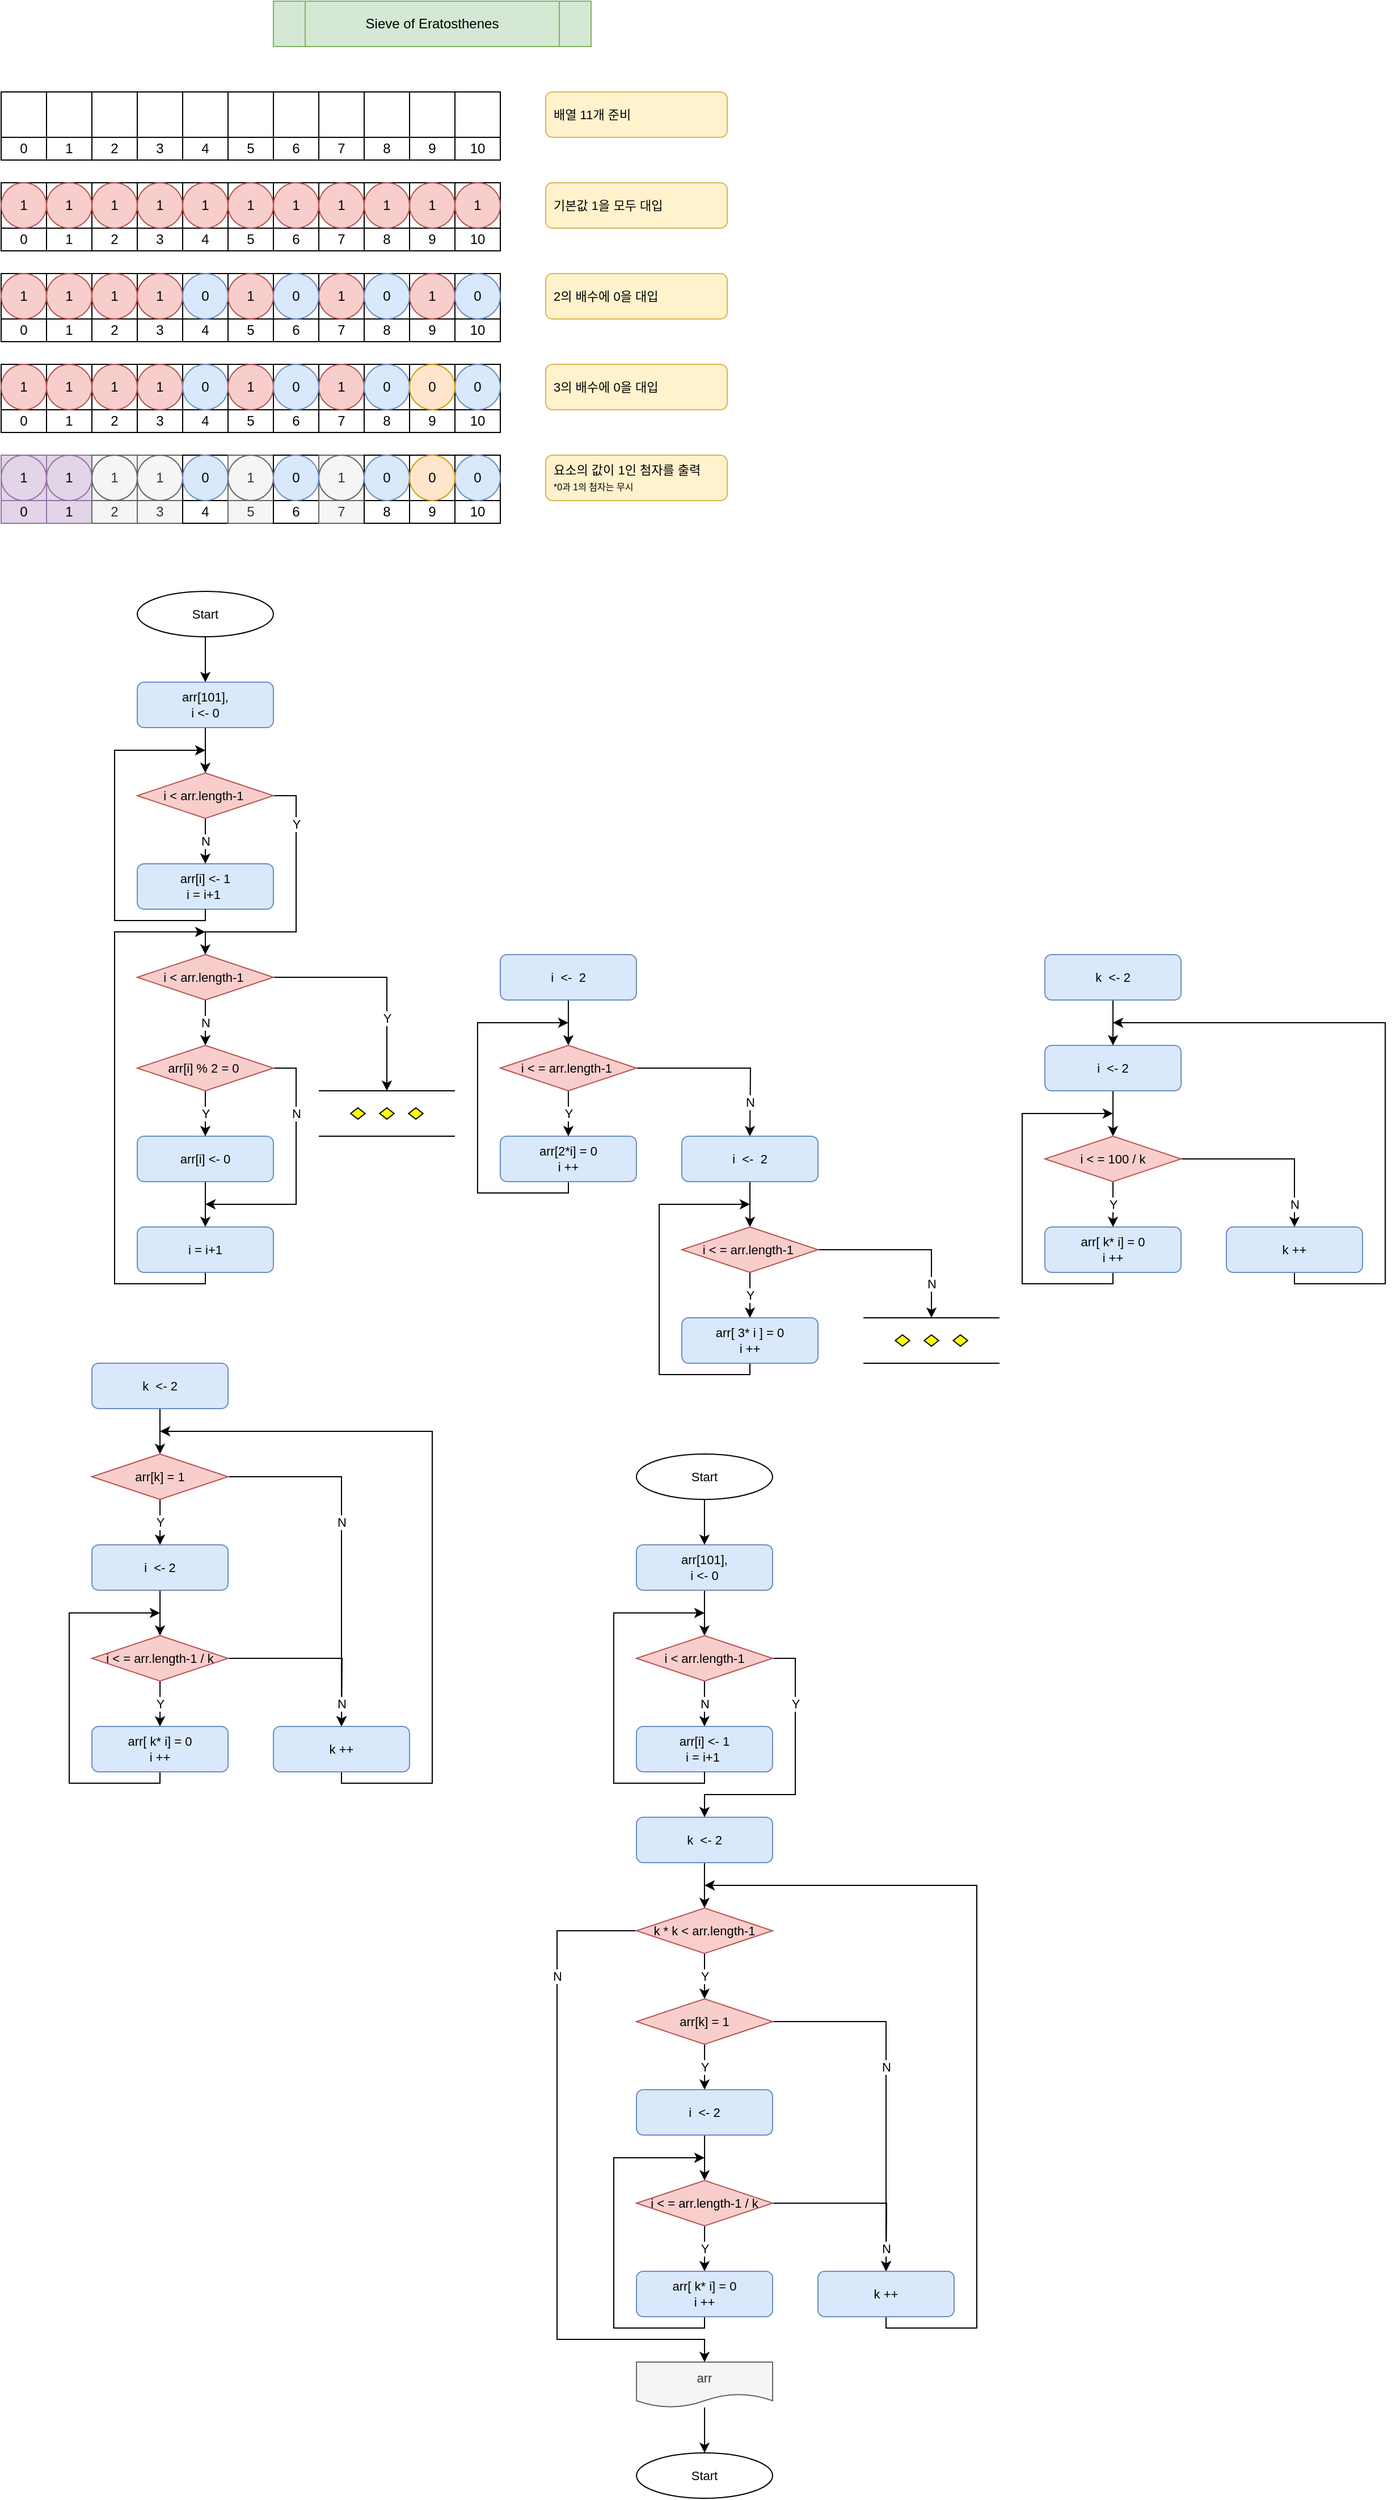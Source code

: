 <mxfile version="19.0.3" type="device"><diagram id="LhjvRE7CiWJf_1x-B6iG" name="Page-1"><mxGraphModel dx="1301" dy="630" grid="1" gridSize="10" guides="1" tooltips="1" connect="1" arrows="1" fold="1" page="0" pageScale="1" pageWidth="850" pageHeight="1100" math="0" shadow="0"><root><mxCell id="0"/><mxCell id="1" parent="0"/><mxCell id="0aIlO2W0O0MjLQIzDN9T-27" value="N" style="edgeStyle=orthogonalEdgeStyle;rounded=0;orthogonalLoop=1;jettySize=auto;html=1;entryX=0.5;entryY=0;entryDx=0;entryDy=0;" edge="1" parent="1" source="0aIlO2W0O0MjLQIzDN9T-25" target="0aIlO2W0O0MjLQIzDN9T-23"><mxGeometry x="-0.125" relative="1" as="geometry"><mxPoint as="offset"/></mxGeometry></mxCell><mxCell id="cgZYiaS1lzuuJQtnEhyF-1" value="Sieve of Eratosthenes" style="shape=process;whiteSpace=wrap;html=1;backgroundOutline=1;fillColor=#d5e8d4;strokeColor=#82b366;" parent="1" vertex="1"><mxGeometry x="280" y="40" width="280" height="40" as="geometry"/></mxCell><mxCell id="cgZYiaS1lzuuJQtnEhyF-2" value="" style="rounded=0;whiteSpace=wrap;html=1;" parent="1" vertex="1"><mxGeometry x="40" y="120" width="40" height="40" as="geometry"/></mxCell><mxCell id="cgZYiaS1lzuuJQtnEhyF-4" value="0" style="rounded=0;whiteSpace=wrap;html=1;" parent="1" vertex="1"><mxGeometry x="40" y="160" width="40" height="20" as="geometry"/></mxCell><mxCell id="cgZYiaS1lzuuJQtnEhyF-5" value="" style="rounded=0;whiteSpace=wrap;html=1;" parent="1" vertex="1"><mxGeometry x="80" y="120" width="40" height="40" as="geometry"/></mxCell><mxCell id="cgZYiaS1lzuuJQtnEhyF-6" value="1" style="rounded=0;whiteSpace=wrap;html=1;" parent="1" vertex="1"><mxGeometry x="80" y="160" width="40" height="20" as="geometry"/></mxCell><mxCell id="cgZYiaS1lzuuJQtnEhyF-7" value="" style="rounded=0;whiteSpace=wrap;html=1;" parent="1" vertex="1"><mxGeometry x="120" y="120" width="40" height="40" as="geometry"/></mxCell><mxCell id="cgZYiaS1lzuuJQtnEhyF-8" value="2" style="rounded=0;whiteSpace=wrap;html=1;" parent="1" vertex="1"><mxGeometry x="120" y="160" width="40" height="20" as="geometry"/></mxCell><mxCell id="cgZYiaS1lzuuJQtnEhyF-9" value="" style="rounded=0;whiteSpace=wrap;html=1;" parent="1" vertex="1"><mxGeometry x="160" y="120" width="40" height="40" as="geometry"/></mxCell><mxCell id="cgZYiaS1lzuuJQtnEhyF-10" value="3" style="rounded=0;whiteSpace=wrap;html=1;" parent="1" vertex="1"><mxGeometry x="160" y="160" width="40" height="20" as="geometry"/></mxCell><mxCell id="cgZYiaS1lzuuJQtnEhyF-11" value="" style="rounded=0;whiteSpace=wrap;html=1;" parent="1" vertex="1"><mxGeometry x="200" y="120" width="40" height="40" as="geometry"/></mxCell><mxCell id="cgZYiaS1lzuuJQtnEhyF-12" value="4" style="rounded=0;whiteSpace=wrap;html=1;" parent="1" vertex="1"><mxGeometry x="200" y="160" width="40" height="20" as="geometry"/></mxCell><mxCell id="cgZYiaS1lzuuJQtnEhyF-13" value="" style="rounded=0;whiteSpace=wrap;html=1;" parent="1" vertex="1"><mxGeometry x="240" y="120" width="40" height="40" as="geometry"/></mxCell><mxCell id="cgZYiaS1lzuuJQtnEhyF-14" value="5" style="rounded=0;whiteSpace=wrap;html=1;" parent="1" vertex="1"><mxGeometry x="240" y="160" width="40" height="20" as="geometry"/></mxCell><mxCell id="cgZYiaS1lzuuJQtnEhyF-15" value="" style="rounded=0;whiteSpace=wrap;html=1;" parent="1" vertex="1"><mxGeometry x="280" y="120" width="40" height="40" as="geometry"/></mxCell><mxCell id="cgZYiaS1lzuuJQtnEhyF-16" value="6" style="rounded=0;whiteSpace=wrap;html=1;" parent="1" vertex="1"><mxGeometry x="280" y="160" width="40" height="20" as="geometry"/></mxCell><mxCell id="cgZYiaS1lzuuJQtnEhyF-17" value="" style="rounded=0;whiteSpace=wrap;html=1;" parent="1" vertex="1"><mxGeometry x="320" y="120" width="40" height="40" as="geometry"/></mxCell><mxCell id="cgZYiaS1lzuuJQtnEhyF-18" value="7" style="rounded=0;whiteSpace=wrap;html=1;" parent="1" vertex="1"><mxGeometry x="320" y="160" width="40" height="20" as="geometry"/></mxCell><mxCell id="cgZYiaS1lzuuJQtnEhyF-19" value="" style="rounded=0;whiteSpace=wrap;html=1;" parent="1" vertex="1"><mxGeometry x="360" y="120" width="40" height="40" as="geometry"/></mxCell><mxCell id="cgZYiaS1lzuuJQtnEhyF-20" value="8" style="rounded=0;whiteSpace=wrap;html=1;" parent="1" vertex="1"><mxGeometry x="360" y="160" width="40" height="20" as="geometry"/></mxCell><mxCell id="cgZYiaS1lzuuJQtnEhyF-21" value="" style="rounded=0;whiteSpace=wrap;html=1;" parent="1" vertex="1"><mxGeometry x="400" y="120" width="40" height="40" as="geometry"/></mxCell><mxCell id="cgZYiaS1lzuuJQtnEhyF-22" value="9" style="rounded=0;whiteSpace=wrap;html=1;" parent="1" vertex="1"><mxGeometry x="400" y="160" width="40" height="20" as="geometry"/></mxCell><mxCell id="cgZYiaS1lzuuJQtnEhyF-23" value="" style="rounded=0;whiteSpace=wrap;html=1;" parent="1" vertex="1"><mxGeometry x="440" y="120" width="40" height="40" as="geometry"/></mxCell><mxCell id="cgZYiaS1lzuuJQtnEhyF-24" value="10" style="rounded=0;whiteSpace=wrap;html=1;" parent="1" vertex="1"><mxGeometry x="440" y="160" width="40" height="20" as="geometry"/></mxCell><mxCell id="cgZYiaS1lzuuJQtnEhyF-36" value="" style="rounded=0;whiteSpace=wrap;html=1;" parent="1" vertex="1"><mxGeometry x="40" y="200" width="40" height="40" as="geometry"/></mxCell><mxCell id="cgZYiaS1lzuuJQtnEhyF-37" value="0" style="rounded=0;whiteSpace=wrap;html=1;" parent="1" vertex="1"><mxGeometry x="40" y="240" width="40" height="20" as="geometry"/></mxCell><mxCell id="cgZYiaS1lzuuJQtnEhyF-38" value="" style="rounded=0;whiteSpace=wrap;html=1;" parent="1" vertex="1"><mxGeometry x="80" y="200" width="40" height="40" as="geometry"/></mxCell><mxCell id="cgZYiaS1lzuuJQtnEhyF-39" value="1" style="rounded=0;whiteSpace=wrap;html=1;" parent="1" vertex="1"><mxGeometry x="80" y="240" width="40" height="20" as="geometry"/></mxCell><mxCell id="cgZYiaS1lzuuJQtnEhyF-40" value="" style="rounded=0;whiteSpace=wrap;html=1;" parent="1" vertex="1"><mxGeometry x="120" y="200" width="40" height="40" as="geometry"/></mxCell><mxCell id="cgZYiaS1lzuuJQtnEhyF-41" value="2" style="rounded=0;whiteSpace=wrap;html=1;" parent="1" vertex="1"><mxGeometry x="120" y="240" width="40" height="20" as="geometry"/></mxCell><mxCell id="cgZYiaS1lzuuJQtnEhyF-42" value="" style="rounded=0;whiteSpace=wrap;html=1;" parent="1" vertex="1"><mxGeometry x="160" y="200" width="40" height="40" as="geometry"/></mxCell><mxCell id="cgZYiaS1lzuuJQtnEhyF-43" value="3" style="rounded=0;whiteSpace=wrap;html=1;" parent="1" vertex="1"><mxGeometry x="160" y="240" width="40" height="20" as="geometry"/></mxCell><mxCell id="cgZYiaS1lzuuJQtnEhyF-44" value="" style="rounded=0;whiteSpace=wrap;html=1;" parent="1" vertex="1"><mxGeometry x="200" y="200" width="40" height="40" as="geometry"/></mxCell><mxCell id="cgZYiaS1lzuuJQtnEhyF-45" value="4" style="rounded=0;whiteSpace=wrap;html=1;" parent="1" vertex="1"><mxGeometry x="200" y="240" width="40" height="20" as="geometry"/></mxCell><mxCell id="cgZYiaS1lzuuJQtnEhyF-46" value="" style="rounded=0;whiteSpace=wrap;html=1;" parent="1" vertex="1"><mxGeometry x="240" y="200" width="40" height="40" as="geometry"/></mxCell><mxCell id="cgZYiaS1lzuuJQtnEhyF-47" value="5" style="rounded=0;whiteSpace=wrap;html=1;" parent="1" vertex="1"><mxGeometry x="240" y="240" width="40" height="20" as="geometry"/></mxCell><mxCell id="cgZYiaS1lzuuJQtnEhyF-48" value="" style="rounded=0;whiteSpace=wrap;html=1;" parent="1" vertex="1"><mxGeometry x="280" y="200" width="40" height="40" as="geometry"/></mxCell><mxCell id="cgZYiaS1lzuuJQtnEhyF-49" value="6" style="rounded=0;whiteSpace=wrap;html=1;" parent="1" vertex="1"><mxGeometry x="280" y="240" width="40" height="20" as="geometry"/></mxCell><mxCell id="cgZYiaS1lzuuJQtnEhyF-50" value="" style="rounded=0;whiteSpace=wrap;html=1;" parent="1" vertex="1"><mxGeometry x="320" y="200" width="40" height="40" as="geometry"/></mxCell><mxCell id="cgZYiaS1lzuuJQtnEhyF-51" value="7" style="rounded=0;whiteSpace=wrap;html=1;" parent="1" vertex="1"><mxGeometry x="320" y="240" width="40" height="20" as="geometry"/></mxCell><mxCell id="cgZYiaS1lzuuJQtnEhyF-52" value="" style="rounded=0;whiteSpace=wrap;html=1;" parent="1" vertex="1"><mxGeometry x="360" y="200" width="40" height="40" as="geometry"/></mxCell><mxCell id="cgZYiaS1lzuuJQtnEhyF-53" value="8" style="rounded=0;whiteSpace=wrap;html=1;" parent="1" vertex="1"><mxGeometry x="360" y="240" width="40" height="20" as="geometry"/></mxCell><mxCell id="cgZYiaS1lzuuJQtnEhyF-54" value="" style="rounded=0;whiteSpace=wrap;html=1;" parent="1" vertex="1"><mxGeometry x="400" y="200" width="40" height="40" as="geometry"/></mxCell><mxCell id="cgZYiaS1lzuuJQtnEhyF-55" value="9" style="rounded=0;whiteSpace=wrap;html=1;" parent="1" vertex="1"><mxGeometry x="400" y="240" width="40" height="20" as="geometry"/></mxCell><mxCell id="cgZYiaS1lzuuJQtnEhyF-56" value="" style="rounded=0;whiteSpace=wrap;html=1;" parent="1" vertex="1"><mxGeometry x="440" y="200" width="40" height="40" as="geometry"/></mxCell><mxCell id="cgZYiaS1lzuuJQtnEhyF-57" value="10" style="rounded=0;whiteSpace=wrap;html=1;" parent="1" vertex="1"><mxGeometry x="440" y="240" width="40" height="20" as="geometry"/></mxCell><mxCell id="cgZYiaS1lzuuJQtnEhyF-58" value="1" style="ellipse;whiteSpace=wrap;html=1;fillColor=#f8cecc;strokeColor=#b85450;" parent="1" vertex="1"><mxGeometry x="40" y="200" width="40" height="40" as="geometry"/></mxCell><mxCell id="cgZYiaS1lzuuJQtnEhyF-59" value="1" style="ellipse;whiteSpace=wrap;html=1;fillColor=#f8cecc;strokeColor=#b85450;" parent="1" vertex="1"><mxGeometry x="80" y="200" width="40" height="40" as="geometry"/></mxCell><mxCell id="cgZYiaS1lzuuJQtnEhyF-60" value="1" style="ellipse;whiteSpace=wrap;html=1;fillColor=#f8cecc;strokeColor=#b85450;" parent="1" vertex="1"><mxGeometry x="160" y="200" width="40" height="40" as="geometry"/></mxCell><mxCell id="cgZYiaS1lzuuJQtnEhyF-61" value="1" style="ellipse;whiteSpace=wrap;html=1;fillColor=#f8cecc;strokeColor=#b85450;" parent="1" vertex="1"><mxGeometry x="120" y="200" width="40" height="40" as="geometry"/></mxCell><mxCell id="cgZYiaS1lzuuJQtnEhyF-62" value="1" style="ellipse;whiteSpace=wrap;html=1;fillColor=#f8cecc;strokeColor=#b85450;" parent="1" vertex="1"><mxGeometry x="320" y="200" width="40" height="40" as="geometry"/></mxCell><mxCell id="cgZYiaS1lzuuJQtnEhyF-63" value="1" style="ellipse;whiteSpace=wrap;html=1;fillColor=#f8cecc;strokeColor=#b85450;" parent="1" vertex="1"><mxGeometry x="280" y="200" width="40" height="40" as="geometry"/></mxCell><mxCell id="cgZYiaS1lzuuJQtnEhyF-64" value="1" style="ellipse;whiteSpace=wrap;html=1;fillColor=#f8cecc;strokeColor=#b85450;" parent="1" vertex="1"><mxGeometry x="200" y="200" width="40" height="40" as="geometry"/></mxCell><mxCell id="cgZYiaS1lzuuJQtnEhyF-65" value="1" style="ellipse;whiteSpace=wrap;html=1;fillColor=#f8cecc;strokeColor=#b85450;" parent="1" vertex="1"><mxGeometry x="240" y="200" width="40" height="40" as="geometry"/></mxCell><mxCell id="cgZYiaS1lzuuJQtnEhyF-66" value="1" style="ellipse;whiteSpace=wrap;html=1;fillColor=#f8cecc;strokeColor=#b85450;" parent="1" vertex="1"><mxGeometry x="440" y="200" width="40" height="40" as="geometry"/></mxCell><mxCell id="cgZYiaS1lzuuJQtnEhyF-67" value="1" style="ellipse;whiteSpace=wrap;html=1;fillColor=#f8cecc;strokeColor=#b85450;" parent="1" vertex="1"><mxGeometry x="400" y="200" width="40" height="40" as="geometry"/></mxCell><mxCell id="cgZYiaS1lzuuJQtnEhyF-68" value="1" style="ellipse;whiteSpace=wrap;html=1;fillColor=#f8cecc;strokeColor=#b85450;" parent="1" vertex="1"><mxGeometry x="360" y="200" width="40" height="40" as="geometry"/></mxCell><mxCell id="cgZYiaS1lzuuJQtnEhyF-69" value="" style="rounded=0;whiteSpace=wrap;html=1;" parent="1" vertex="1"><mxGeometry x="40" y="280" width="40" height="40" as="geometry"/></mxCell><mxCell id="cgZYiaS1lzuuJQtnEhyF-70" value="0" style="rounded=0;whiteSpace=wrap;html=1;" parent="1" vertex="1"><mxGeometry x="40" y="320" width="40" height="20" as="geometry"/></mxCell><mxCell id="cgZYiaS1lzuuJQtnEhyF-71" value="" style="rounded=0;whiteSpace=wrap;html=1;" parent="1" vertex="1"><mxGeometry x="80" y="280" width="40" height="40" as="geometry"/></mxCell><mxCell id="cgZYiaS1lzuuJQtnEhyF-72" value="1" style="rounded=0;whiteSpace=wrap;html=1;" parent="1" vertex="1"><mxGeometry x="80" y="320" width="40" height="20" as="geometry"/></mxCell><mxCell id="cgZYiaS1lzuuJQtnEhyF-73" value="" style="rounded=0;whiteSpace=wrap;html=1;" parent="1" vertex="1"><mxGeometry x="120" y="280" width="40" height="40" as="geometry"/></mxCell><mxCell id="cgZYiaS1lzuuJQtnEhyF-74" value="2" style="rounded=0;whiteSpace=wrap;html=1;" parent="1" vertex="1"><mxGeometry x="120" y="320" width="40" height="20" as="geometry"/></mxCell><mxCell id="cgZYiaS1lzuuJQtnEhyF-75" value="" style="rounded=0;whiteSpace=wrap;html=1;" parent="1" vertex="1"><mxGeometry x="160" y="280" width="40" height="40" as="geometry"/></mxCell><mxCell id="cgZYiaS1lzuuJQtnEhyF-76" value="3" style="rounded=0;whiteSpace=wrap;html=1;" parent="1" vertex="1"><mxGeometry x="160" y="320" width="40" height="20" as="geometry"/></mxCell><mxCell id="cgZYiaS1lzuuJQtnEhyF-77" value="" style="rounded=0;whiteSpace=wrap;html=1;" parent="1" vertex="1"><mxGeometry x="200" y="280" width="40" height="40" as="geometry"/></mxCell><mxCell id="cgZYiaS1lzuuJQtnEhyF-78" value="4" style="rounded=0;whiteSpace=wrap;html=1;" parent="1" vertex="1"><mxGeometry x="200" y="320" width="40" height="20" as="geometry"/></mxCell><mxCell id="cgZYiaS1lzuuJQtnEhyF-79" value="" style="rounded=0;whiteSpace=wrap;html=1;" parent="1" vertex="1"><mxGeometry x="240" y="280" width="40" height="40" as="geometry"/></mxCell><mxCell id="cgZYiaS1lzuuJQtnEhyF-80" value="5" style="rounded=0;whiteSpace=wrap;html=1;" parent="1" vertex="1"><mxGeometry x="240" y="320" width="40" height="20" as="geometry"/></mxCell><mxCell id="cgZYiaS1lzuuJQtnEhyF-81" value="" style="rounded=0;whiteSpace=wrap;html=1;" parent="1" vertex="1"><mxGeometry x="280" y="280" width="40" height="40" as="geometry"/></mxCell><mxCell id="cgZYiaS1lzuuJQtnEhyF-82" value="6" style="rounded=0;whiteSpace=wrap;html=1;" parent="1" vertex="1"><mxGeometry x="280" y="320" width="40" height="20" as="geometry"/></mxCell><mxCell id="cgZYiaS1lzuuJQtnEhyF-83" value="" style="rounded=0;whiteSpace=wrap;html=1;" parent="1" vertex="1"><mxGeometry x="320" y="280" width="40" height="40" as="geometry"/></mxCell><mxCell id="cgZYiaS1lzuuJQtnEhyF-84" value="7" style="rounded=0;whiteSpace=wrap;html=1;" parent="1" vertex="1"><mxGeometry x="320" y="320" width="40" height="20" as="geometry"/></mxCell><mxCell id="cgZYiaS1lzuuJQtnEhyF-85" value="" style="rounded=0;whiteSpace=wrap;html=1;" parent="1" vertex="1"><mxGeometry x="360" y="280" width="40" height="40" as="geometry"/></mxCell><mxCell id="cgZYiaS1lzuuJQtnEhyF-86" value="8" style="rounded=0;whiteSpace=wrap;html=1;" parent="1" vertex="1"><mxGeometry x="360" y="320" width="40" height="20" as="geometry"/></mxCell><mxCell id="cgZYiaS1lzuuJQtnEhyF-87" value="" style="rounded=0;whiteSpace=wrap;html=1;" parent="1" vertex="1"><mxGeometry x="400" y="280" width="40" height="40" as="geometry"/></mxCell><mxCell id="cgZYiaS1lzuuJQtnEhyF-88" value="9" style="rounded=0;whiteSpace=wrap;html=1;" parent="1" vertex="1"><mxGeometry x="400" y="320" width="40" height="20" as="geometry"/></mxCell><mxCell id="cgZYiaS1lzuuJQtnEhyF-89" value="" style="rounded=0;whiteSpace=wrap;html=1;" parent="1" vertex="1"><mxGeometry x="440" y="280" width="40" height="40" as="geometry"/></mxCell><mxCell id="cgZYiaS1lzuuJQtnEhyF-90" value="10" style="rounded=0;whiteSpace=wrap;html=1;" parent="1" vertex="1"><mxGeometry x="440" y="320" width="40" height="20" as="geometry"/></mxCell><mxCell id="cgZYiaS1lzuuJQtnEhyF-91" value="1" style="ellipse;whiteSpace=wrap;html=1;fillColor=#f8cecc;strokeColor=#b85450;" parent="1" vertex="1"><mxGeometry x="40" y="280" width="40" height="40" as="geometry"/></mxCell><mxCell id="cgZYiaS1lzuuJQtnEhyF-92" value="1" style="ellipse;whiteSpace=wrap;html=1;fillColor=#f8cecc;strokeColor=#b85450;" parent="1" vertex="1"><mxGeometry x="80" y="280" width="40" height="40" as="geometry"/></mxCell><mxCell id="cgZYiaS1lzuuJQtnEhyF-93" value="1" style="ellipse;whiteSpace=wrap;html=1;fillColor=#f8cecc;strokeColor=#b85450;" parent="1" vertex="1"><mxGeometry x="160" y="280" width="40" height="40" as="geometry"/></mxCell><mxCell id="cgZYiaS1lzuuJQtnEhyF-94" value="1" style="ellipse;whiteSpace=wrap;html=1;fillColor=#f8cecc;strokeColor=#b85450;" parent="1" vertex="1"><mxGeometry x="120" y="280" width="40" height="40" as="geometry"/></mxCell><mxCell id="cgZYiaS1lzuuJQtnEhyF-95" value="1" style="ellipse;whiteSpace=wrap;html=1;fillColor=#f8cecc;strokeColor=#b85450;" parent="1" vertex="1"><mxGeometry x="320" y="280" width="40" height="40" as="geometry"/></mxCell><mxCell id="cgZYiaS1lzuuJQtnEhyF-97" value="0" style="ellipse;whiteSpace=wrap;html=1;fillColor=#dae8fc;strokeColor=#6c8ebf;" parent="1" vertex="1"><mxGeometry x="200" y="280" width="40" height="40" as="geometry"/></mxCell><mxCell id="cgZYiaS1lzuuJQtnEhyF-98" value="1" style="ellipse;whiteSpace=wrap;html=1;fillColor=#f8cecc;strokeColor=#b85450;" parent="1" vertex="1"><mxGeometry x="240" y="280" width="40" height="40" as="geometry"/></mxCell><mxCell id="cgZYiaS1lzuuJQtnEhyF-100" value="1" style="ellipse;whiteSpace=wrap;html=1;fillColor=#f8cecc;strokeColor=#b85450;" parent="1" vertex="1"><mxGeometry x="400" y="280" width="40" height="40" as="geometry"/></mxCell><mxCell id="cgZYiaS1lzuuJQtnEhyF-102" value="0" style="ellipse;whiteSpace=wrap;html=1;fillColor=#dae8fc;strokeColor=#6c8ebf;" parent="1" vertex="1"><mxGeometry x="280" y="280" width="40" height="40" as="geometry"/></mxCell><mxCell id="cgZYiaS1lzuuJQtnEhyF-103" value="0" style="ellipse;whiteSpace=wrap;html=1;fillColor=#dae8fc;strokeColor=#6c8ebf;" parent="1" vertex="1"><mxGeometry x="360" y="280" width="40" height="40" as="geometry"/></mxCell><mxCell id="cgZYiaS1lzuuJQtnEhyF-104" value="0" style="ellipse;whiteSpace=wrap;html=1;fillColor=#dae8fc;strokeColor=#6c8ebf;" parent="1" vertex="1"><mxGeometry x="440" y="280" width="40" height="40" as="geometry"/></mxCell><mxCell id="cgZYiaS1lzuuJQtnEhyF-105" value="" style="rounded=0;whiteSpace=wrap;html=1;" parent="1" vertex="1"><mxGeometry x="40" y="360" width="40" height="40" as="geometry"/></mxCell><mxCell id="cgZYiaS1lzuuJQtnEhyF-106" value="0" style="rounded=0;whiteSpace=wrap;html=1;" parent="1" vertex="1"><mxGeometry x="40" y="400" width="40" height="20" as="geometry"/></mxCell><mxCell id="cgZYiaS1lzuuJQtnEhyF-107" value="" style="rounded=0;whiteSpace=wrap;html=1;" parent="1" vertex="1"><mxGeometry x="80" y="360" width="40" height="40" as="geometry"/></mxCell><mxCell id="cgZYiaS1lzuuJQtnEhyF-108" value="1" style="rounded=0;whiteSpace=wrap;html=1;" parent="1" vertex="1"><mxGeometry x="80" y="400" width="40" height="20" as="geometry"/></mxCell><mxCell id="cgZYiaS1lzuuJQtnEhyF-109" value="" style="rounded=0;whiteSpace=wrap;html=1;" parent="1" vertex="1"><mxGeometry x="120" y="360" width="40" height="40" as="geometry"/></mxCell><mxCell id="cgZYiaS1lzuuJQtnEhyF-110" value="2" style="rounded=0;whiteSpace=wrap;html=1;" parent="1" vertex="1"><mxGeometry x="120" y="400" width="40" height="20" as="geometry"/></mxCell><mxCell id="cgZYiaS1lzuuJQtnEhyF-111" value="" style="rounded=0;whiteSpace=wrap;html=1;" parent="1" vertex="1"><mxGeometry x="160" y="360" width="40" height="40" as="geometry"/></mxCell><mxCell id="cgZYiaS1lzuuJQtnEhyF-112" value="3" style="rounded=0;whiteSpace=wrap;html=1;" parent="1" vertex="1"><mxGeometry x="160" y="400" width="40" height="20" as="geometry"/></mxCell><mxCell id="cgZYiaS1lzuuJQtnEhyF-113" value="" style="rounded=0;whiteSpace=wrap;html=1;" parent="1" vertex="1"><mxGeometry x="200" y="360" width="40" height="40" as="geometry"/></mxCell><mxCell id="cgZYiaS1lzuuJQtnEhyF-114" value="4" style="rounded=0;whiteSpace=wrap;html=1;" parent="1" vertex="1"><mxGeometry x="200" y="400" width="40" height="20" as="geometry"/></mxCell><mxCell id="cgZYiaS1lzuuJQtnEhyF-115" value="" style="rounded=0;whiteSpace=wrap;html=1;" parent="1" vertex="1"><mxGeometry x="240" y="360" width="40" height="40" as="geometry"/></mxCell><mxCell id="cgZYiaS1lzuuJQtnEhyF-116" value="5" style="rounded=0;whiteSpace=wrap;html=1;" parent="1" vertex="1"><mxGeometry x="240" y="400" width="40" height="20" as="geometry"/></mxCell><mxCell id="cgZYiaS1lzuuJQtnEhyF-117" value="" style="rounded=0;whiteSpace=wrap;html=1;" parent="1" vertex="1"><mxGeometry x="280" y="360" width="40" height="40" as="geometry"/></mxCell><mxCell id="cgZYiaS1lzuuJQtnEhyF-118" value="6" style="rounded=0;whiteSpace=wrap;html=1;" parent="1" vertex="1"><mxGeometry x="280" y="400" width="40" height="20" as="geometry"/></mxCell><mxCell id="cgZYiaS1lzuuJQtnEhyF-119" value="" style="rounded=0;whiteSpace=wrap;html=1;" parent="1" vertex="1"><mxGeometry x="320" y="360" width="40" height="40" as="geometry"/></mxCell><mxCell id="cgZYiaS1lzuuJQtnEhyF-120" value="7" style="rounded=0;whiteSpace=wrap;html=1;" parent="1" vertex="1"><mxGeometry x="320" y="400" width="40" height="20" as="geometry"/></mxCell><mxCell id="cgZYiaS1lzuuJQtnEhyF-121" value="" style="rounded=0;whiteSpace=wrap;html=1;" parent="1" vertex="1"><mxGeometry x="360" y="360" width="40" height="40" as="geometry"/></mxCell><mxCell id="cgZYiaS1lzuuJQtnEhyF-122" value="8" style="rounded=0;whiteSpace=wrap;html=1;" parent="1" vertex="1"><mxGeometry x="360" y="400" width="40" height="20" as="geometry"/></mxCell><mxCell id="cgZYiaS1lzuuJQtnEhyF-123" value="" style="rounded=0;whiteSpace=wrap;html=1;" parent="1" vertex="1"><mxGeometry x="400" y="360" width="40" height="40" as="geometry"/></mxCell><mxCell id="cgZYiaS1lzuuJQtnEhyF-124" value="9" style="rounded=0;whiteSpace=wrap;html=1;" parent="1" vertex="1"><mxGeometry x="400" y="400" width="40" height="20" as="geometry"/></mxCell><mxCell id="cgZYiaS1lzuuJQtnEhyF-125" value="" style="rounded=0;whiteSpace=wrap;html=1;" parent="1" vertex="1"><mxGeometry x="440" y="360" width="40" height="40" as="geometry"/></mxCell><mxCell id="cgZYiaS1lzuuJQtnEhyF-126" value="10" style="rounded=0;whiteSpace=wrap;html=1;" parent="1" vertex="1"><mxGeometry x="440" y="400" width="40" height="20" as="geometry"/></mxCell><mxCell id="cgZYiaS1lzuuJQtnEhyF-127" value="1" style="ellipse;whiteSpace=wrap;html=1;fillColor=#f8cecc;strokeColor=#b85450;" parent="1" vertex="1"><mxGeometry x="40" y="360" width="40" height="40" as="geometry"/></mxCell><mxCell id="cgZYiaS1lzuuJQtnEhyF-128" value="1" style="ellipse;whiteSpace=wrap;html=1;fillColor=#f8cecc;strokeColor=#b85450;" parent="1" vertex="1"><mxGeometry x="80" y="360" width="40" height="40" as="geometry"/></mxCell><mxCell id="cgZYiaS1lzuuJQtnEhyF-129" value="1" style="ellipse;whiteSpace=wrap;html=1;fillColor=#f8cecc;strokeColor=#b85450;" parent="1" vertex="1"><mxGeometry x="160" y="360" width="40" height="40" as="geometry"/></mxCell><mxCell id="cgZYiaS1lzuuJQtnEhyF-130" value="1" style="ellipse;whiteSpace=wrap;html=1;fillColor=#f8cecc;strokeColor=#b85450;" parent="1" vertex="1"><mxGeometry x="120" y="360" width="40" height="40" as="geometry"/></mxCell><mxCell id="cgZYiaS1lzuuJQtnEhyF-131" value="1" style="ellipse;whiteSpace=wrap;html=1;fillColor=#f8cecc;strokeColor=#b85450;" parent="1" vertex="1"><mxGeometry x="320" y="360" width="40" height="40" as="geometry"/></mxCell><mxCell id="cgZYiaS1lzuuJQtnEhyF-132" value="0" style="ellipse;whiteSpace=wrap;html=1;fillColor=#dae8fc;strokeColor=#6c8ebf;" parent="1" vertex="1"><mxGeometry x="200" y="360" width="40" height="40" as="geometry"/></mxCell><mxCell id="cgZYiaS1lzuuJQtnEhyF-133" value="1" style="ellipse;whiteSpace=wrap;html=1;fillColor=#f8cecc;strokeColor=#b85450;" parent="1" vertex="1"><mxGeometry x="240" y="360" width="40" height="40" as="geometry"/></mxCell><mxCell id="cgZYiaS1lzuuJQtnEhyF-135" value="0" style="ellipse;whiteSpace=wrap;html=1;fillColor=#dae8fc;strokeColor=#6c8ebf;" parent="1" vertex="1"><mxGeometry x="280" y="360" width="40" height="40" as="geometry"/></mxCell><mxCell id="cgZYiaS1lzuuJQtnEhyF-136" value="0" style="ellipse;whiteSpace=wrap;html=1;fillColor=#dae8fc;strokeColor=#6c8ebf;" parent="1" vertex="1"><mxGeometry x="360" y="360" width="40" height="40" as="geometry"/></mxCell><mxCell id="cgZYiaS1lzuuJQtnEhyF-137" value="0" style="ellipse;whiteSpace=wrap;html=1;fillColor=#dae8fc;strokeColor=#6c8ebf;" parent="1" vertex="1"><mxGeometry x="440" y="360" width="40" height="40" as="geometry"/></mxCell><mxCell id="cgZYiaS1lzuuJQtnEhyF-138" value="0" style="ellipse;whiteSpace=wrap;html=1;fillColor=#ffe6cc;strokeColor=#d79b00;" parent="1" vertex="1"><mxGeometry x="400" y="360" width="40" height="40" as="geometry"/></mxCell><mxCell id="cgZYiaS1lzuuJQtnEhyF-139" value="배열 11개 준비" style="rounded=1;whiteSpace=wrap;html=1;align=left;spacingLeft=5;fontSize=11;fillColor=#fff2cc;strokeColor=#d6b656;" parent="1" vertex="1"><mxGeometry x="520" y="120" width="160" height="40" as="geometry"/></mxCell><mxCell id="cgZYiaS1lzuuJQtnEhyF-140" value="기본값 1을 모두 대입" style="rounded=1;whiteSpace=wrap;html=1;align=left;spacingLeft=5;fontSize=11;fillColor=#fff2cc;strokeColor=#d6b656;" parent="1" vertex="1"><mxGeometry x="520" y="200" width="160" height="40" as="geometry"/></mxCell><mxCell id="cgZYiaS1lzuuJQtnEhyF-141" value="2의 배수에 0을 대입" style="rounded=1;whiteSpace=wrap;html=1;align=left;spacingLeft=5;fontSize=11;fillColor=#fff2cc;strokeColor=#d6b656;" parent="1" vertex="1"><mxGeometry x="520" y="280" width="160" height="40" as="geometry"/></mxCell><mxCell id="cgZYiaS1lzuuJQtnEhyF-142" value="3의 배수에 0을 대입" style="rounded=1;whiteSpace=wrap;html=1;align=left;spacingLeft=5;fontSize=11;fillColor=#fff2cc;strokeColor=#d6b656;" parent="1" vertex="1"><mxGeometry x="520" y="360" width="160" height="40" as="geometry"/></mxCell><mxCell id="cgZYiaS1lzuuJQtnEhyF-143" value="" style="rounded=0;whiteSpace=wrap;html=1;fillColor=#e1d5e7;strokeColor=#9673a6;" parent="1" vertex="1"><mxGeometry x="40" y="440" width="40" height="40" as="geometry"/></mxCell><mxCell id="cgZYiaS1lzuuJQtnEhyF-144" value="0" style="rounded=0;whiteSpace=wrap;html=1;fillColor=#e1d5e7;strokeColor=#9673a6;" parent="1" vertex="1"><mxGeometry x="40" y="480" width="40" height="20" as="geometry"/></mxCell><mxCell id="cgZYiaS1lzuuJQtnEhyF-145" value="" style="rounded=0;whiteSpace=wrap;html=1;fillColor=#e1d5e7;strokeColor=#9673a6;" parent="1" vertex="1"><mxGeometry x="80" y="440" width="40" height="40" as="geometry"/></mxCell><mxCell id="cgZYiaS1lzuuJQtnEhyF-146" value="1" style="rounded=0;whiteSpace=wrap;html=1;fillColor=#e1d5e7;strokeColor=#9673a6;" parent="1" vertex="1"><mxGeometry x="80" y="480" width="40" height="20" as="geometry"/></mxCell><mxCell id="cgZYiaS1lzuuJQtnEhyF-147" value="" style="rounded=0;whiteSpace=wrap;html=1;fillColor=#f5f5f5;fontColor=#333333;strokeColor=#666666;" parent="1" vertex="1"><mxGeometry x="120" y="440" width="40" height="40" as="geometry"/></mxCell><mxCell id="cgZYiaS1lzuuJQtnEhyF-148" value="2" style="rounded=0;whiteSpace=wrap;html=1;fillColor=#f5f5f5;fontColor=#333333;strokeColor=#666666;" parent="1" vertex="1"><mxGeometry x="120" y="480" width="40" height="20" as="geometry"/></mxCell><mxCell id="cgZYiaS1lzuuJQtnEhyF-149" value="" style="rounded=0;whiteSpace=wrap;html=1;fillColor=#f5f5f5;fontColor=#333333;strokeColor=#666666;" parent="1" vertex="1"><mxGeometry x="160" y="440" width="40" height="40" as="geometry"/></mxCell><mxCell id="cgZYiaS1lzuuJQtnEhyF-150" value="3" style="rounded=0;whiteSpace=wrap;html=1;fillColor=#f5f5f5;fontColor=#333333;strokeColor=#666666;" parent="1" vertex="1"><mxGeometry x="160" y="480" width="40" height="20" as="geometry"/></mxCell><mxCell id="cgZYiaS1lzuuJQtnEhyF-151" value="" style="rounded=0;whiteSpace=wrap;html=1;" parent="1" vertex="1"><mxGeometry x="200" y="440" width="40" height="40" as="geometry"/></mxCell><mxCell id="cgZYiaS1lzuuJQtnEhyF-152" value="4" style="rounded=0;whiteSpace=wrap;html=1;" parent="1" vertex="1"><mxGeometry x="200" y="480" width="40" height="20" as="geometry"/></mxCell><mxCell id="cgZYiaS1lzuuJQtnEhyF-153" value="" style="rounded=0;whiteSpace=wrap;html=1;fillColor=#f5f5f5;fontColor=#333333;strokeColor=#666666;" parent="1" vertex="1"><mxGeometry x="240" y="440" width="40" height="40" as="geometry"/></mxCell><mxCell id="cgZYiaS1lzuuJQtnEhyF-154" value="5" style="rounded=0;whiteSpace=wrap;html=1;fillColor=#f5f5f5;fontColor=#333333;strokeColor=#666666;" parent="1" vertex="1"><mxGeometry x="240" y="480" width="40" height="20" as="geometry"/></mxCell><mxCell id="cgZYiaS1lzuuJQtnEhyF-155" value="" style="rounded=0;whiteSpace=wrap;html=1;" parent="1" vertex="1"><mxGeometry x="280" y="440" width="40" height="40" as="geometry"/></mxCell><mxCell id="cgZYiaS1lzuuJQtnEhyF-156" value="6" style="rounded=0;whiteSpace=wrap;html=1;" parent="1" vertex="1"><mxGeometry x="280" y="480" width="40" height="20" as="geometry"/></mxCell><mxCell id="cgZYiaS1lzuuJQtnEhyF-157" value="" style="rounded=0;whiteSpace=wrap;html=1;fillColor=#f5f5f5;fontColor=#333333;strokeColor=#666666;" parent="1" vertex="1"><mxGeometry x="320" y="440" width="40" height="40" as="geometry"/></mxCell><mxCell id="cgZYiaS1lzuuJQtnEhyF-158" value="7" style="rounded=0;whiteSpace=wrap;html=1;fillColor=#f5f5f5;fontColor=#333333;strokeColor=#666666;" parent="1" vertex="1"><mxGeometry x="320" y="480" width="40" height="20" as="geometry"/></mxCell><mxCell id="cgZYiaS1lzuuJQtnEhyF-159" value="" style="rounded=0;whiteSpace=wrap;html=1;" parent="1" vertex="1"><mxGeometry x="360" y="440" width="40" height="40" as="geometry"/></mxCell><mxCell id="cgZYiaS1lzuuJQtnEhyF-160" value="8" style="rounded=0;whiteSpace=wrap;html=1;" parent="1" vertex="1"><mxGeometry x="360" y="480" width="40" height="20" as="geometry"/></mxCell><mxCell id="cgZYiaS1lzuuJQtnEhyF-161" value="" style="rounded=0;whiteSpace=wrap;html=1;" parent="1" vertex="1"><mxGeometry x="400" y="440" width="40" height="40" as="geometry"/></mxCell><mxCell id="cgZYiaS1lzuuJQtnEhyF-162" value="9" style="rounded=0;whiteSpace=wrap;html=1;" parent="1" vertex="1"><mxGeometry x="400" y="480" width="40" height="20" as="geometry"/></mxCell><mxCell id="cgZYiaS1lzuuJQtnEhyF-163" value="" style="rounded=0;whiteSpace=wrap;html=1;" parent="1" vertex="1"><mxGeometry x="440" y="440" width="40" height="40" as="geometry"/></mxCell><mxCell id="cgZYiaS1lzuuJQtnEhyF-164" value="10" style="rounded=0;whiteSpace=wrap;html=1;" parent="1" vertex="1"><mxGeometry x="440" y="480" width="40" height="20" as="geometry"/></mxCell><mxCell id="cgZYiaS1lzuuJQtnEhyF-165" value="1" style="ellipse;whiteSpace=wrap;html=1;fillColor=#e1d5e7;strokeColor=#9673a6;" parent="1" vertex="1"><mxGeometry x="40" y="440" width="40" height="40" as="geometry"/></mxCell><mxCell id="cgZYiaS1lzuuJQtnEhyF-166" value="1" style="ellipse;whiteSpace=wrap;html=1;fillColor=#e1d5e7;strokeColor=#9673a6;" parent="1" vertex="1"><mxGeometry x="80" y="440" width="40" height="40" as="geometry"/></mxCell><mxCell id="cgZYiaS1lzuuJQtnEhyF-167" value="1" style="ellipse;whiteSpace=wrap;html=1;fillColor=#f5f5f5;strokeColor=#666666;fontColor=#333333;" parent="1" vertex="1"><mxGeometry x="160" y="440" width="40" height="40" as="geometry"/></mxCell><mxCell id="cgZYiaS1lzuuJQtnEhyF-168" value="1" style="ellipse;whiteSpace=wrap;html=1;fillColor=#f5f5f5;strokeColor=#666666;fontColor=#333333;" parent="1" vertex="1"><mxGeometry x="120" y="440" width="40" height="40" as="geometry"/></mxCell><mxCell id="cgZYiaS1lzuuJQtnEhyF-169" value="1" style="ellipse;whiteSpace=wrap;html=1;fillColor=#f5f5f5;strokeColor=#666666;fontColor=#333333;" parent="1" vertex="1"><mxGeometry x="320" y="440" width="40" height="40" as="geometry"/></mxCell><mxCell id="cgZYiaS1lzuuJQtnEhyF-170" value="0" style="ellipse;whiteSpace=wrap;html=1;fillColor=#dae8fc;strokeColor=#6c8ebf;" parent="1" vertex="1"><mxGeometry x="200" y="440" width="40" height="40" as="geometry"/></mxCell><mxCell id="cgZYiaS1lzuuJQtnEhyF-171" value="1" style="ellipse;whiteSpace=wrap;html=1;fillColor=#f5f5f5;strokeColor=#666666;fontColor=#333333;" parent="1" vertex="1"><mxGeometry x="240" y="440" width="40" height="40" as="geometry"/></mxCell><mxCell id="cgZYiaS1lzuuJQtnEhyF-172" value="0" style="ellipse;whiteSpace=wrap;html=1;fillColor=#dae8fc;strokeColor=#6c8ebf;" parent="1" vertex="1"><mxGeometry x="280" y="440" width="40" height="40" as="geometry"/></mxCell><mxCell id="cgZYiaS1lzuuJQtnEhyF-173" value="0" style="ellipse;whiteSpace=wrap;html=1;fillColor=#dae8fc;strokeColor=#6c8ebf;" parent="1" vertex="1"><mxGeometry x="360" y="440" width="40" height="40" as="geometry"/></mxCell><mxCell id="cgZYiaS1lzuuJQtnEhyF-174" value="0" style="ellipse;whiteSpace=wrap;html=1;fillColor=#dae8fc;strokeColor=#6c8ebf;" parent="1" vertex="1"><mxGeometry x="440" y="440" width="40" height="40" as="geometry"/></mxCell><mxCell id="cgZYiaS1lzuuJQtnEhyF-175" value="0" style="ellipse;whiteSpace=wrap;html=1;fillColor=#ffe6cc;strokeColor=#d79b00;" parent="1" vertex="1"><mxGeometry x="400" y="440" width="40" height="40" as="geometry"/></mxCell><mxCell id="cgZYiaS1lzuuJQtnEhyF-176" value="&lt;font style=&quot;&quot;&gt;&lt;font style=&quot;font-size: 11px;&quot;&gt;요소의 값이 1인 첨자를 출력&lt;/font&gt;&lt;br&gt;&lt;span style=&quot;font-size: 8px;&quot;&gt;*0과 1의 첨자는 무시&lt;/span&gt;&lt;/font&gt;" style="rounded=1;whiteSpace=wrap;html=1;align=left;spacingLeft=5;fontSize=11;fillColor=#fff2cc;strokeColor=#d6b656;" parent="1" vertex="1"><mxGeometry x="520" y="440" width="160" height="40" as="geometry"/></mxCell><mxCell id="cgZYiaS1lzuuJQtnEhyF-186" style="edgeStyle=orthogonalEdgeStyle;rounded=0;orthogonalLoop=1;jettySize=auto;html=1;entryX=0.5;entryY=0;entryDx=0;entryDy=0;fontSize=11;" parent="1" source="cgZYiaS1lzuuJQtnEhyF-177" target="cgZYiaS1lzuuJQtnEhyF-181" edge="1"><mxGeometry relative="1" as="geometry"/></mxCell><mxCell id="cgZYiaS1lzuuJQtnEhyF-177" value="arr[101],&lt;br&gt;i &amp;lt;- 0" style="rounded=1;whiteSpace=wrap;html=1;fontSize=11;fillColor=#dae8fc;strokeColor=#6c8ebf;" parent="1" vertex="1"><mxGeometry x="160" y="640" width="120" height="40" as="geometry"/></mxCell><mxCell id="cgZYiaS1lzuuJQtnEhyF-187" style="edgeStyle=orthogonalEdgeStyle;rounded=0;orthogonalLoop=1;jettySize=auto;html=1;entryX=0.5;entryY=0;entryDx=0;entryDy=0;fontSize=11;" parent="1" source="cgZYiaS1lzuuJQtnEhyF-178" target="cgZYiaS1lzuuJQtnEhyF-177" edge="1"><mxGeometry relative="1" as="geometry"/></mxCell><mxCell id="cgZYiaS1lzuuJQtnEhyF-178" value="Start" style="ellipse;whiteSpace=wrap;html=1;fontSize=11;" parent="1" vertex="1"><mxGeometry x="160" y="560" width="120" height="40" as="geometry"/></mxCell><mxCell id="cgZYiaS1lzuuJQtnEhyF-179" value="arr[i] &amp;lt;- 1&lt;br&gt;i = i+1&amp;nbsp;" style="rounded=1;whiteSpace=wrap;html=1;fontSize=11;fillColor=#dae8fc;strokeColor=#6c8ebf;" parent="1" vertex="1"><mxGeometry x="160" y="800" width="120" height="40" as="geometry"/></mxCell><mxCell id="cgZYiaS1lzuuJQtnEhyF-183" value="N" style="edgeStyle=orthogonalEdgeStyle;rounded=0;orthogonalLoop=1;jettySize=auto;html=1;entryX=0.5;entryY=0;entryDx=0;entryDy=0;fontSize=11;" parent="1" source="cgZYiaS1lzuuJQtnEhyF-181" target="cgZYiaS1lzuuJQtnEhyF-179" edge="1"><mxGeometry relative="1" as="geometry"/></mxCell><mxCell id="cgZYiaS1lzuuJQtnEhyF-188" value="Y" style="edgeStyle=orthogonalEdgeStyle;rounded=0;orthogonalLoop=1;jettySize=auto;html=1;fontSize=11;" parent="1" source="cgZYiaS1lzuuJQtnEhyF-181" edge="1"><mxGeometry x="-0.625" relative="1" as="geometry"><mxPoint x="220" y="880" as="targetPoint"/><Array as="points"><mxPoint x="300" y="740"/><mxPoint x="300" y="860"/><mxPoint x="220" y="860"/></Array><mxPoint as="offset"/></mxGeometry></mxCell><mxCell id="cgZYiaS1lzuuJQtnEhyF-181" value="i &amp;lt; arr.length-1&amp;nbsp;" style="rhombus;whiteSpace=wrap;html=1;fontSize=11;fillColor=#f8cecc;strokeColor=#b85450;" parent="1" vertex="1"><mxGeometry x="160" y="720" width="120" height="40" as="geometry"/></mxCell><mxCell id="cgZYiaS1lzuuJQtnEhyF-185" style="edgeStyle=orthogonalEdgeStyle;rounded=0;orthogonalLoop=1;jettySize=auto;html=1;fontSize=11;exitX=0.5;exitY=1;exitDx=0;exitDy=0;" parent="1" source="cgZYiaS1lzuuJQtnEhyF-179" edge="1"><mxGeometry relative="1" as="geometry"><mxPoint x="220" y="700" as="targetPoint"/><mxPoint x="220.034" y="920" as="sourcePoint"/><Array as="points"><mxPoint x="220" y="850"/><mxPoint x="140" y="850"/><mxPoint x="140" y="700"/></Array></mxGeometry></mxCell><mxCell id="cgZYiaS1lzuuJQtnEhyF-199" style="edgeStyle=orthogonalEdgeStyle;rounded=0;orthogonalLoop=1;jettySize=auto;html=1;entryX=0.5;entryY=0;entryDx=0;entryDy=0;fontSize=11;" parent="1" source="cgZYiaS1lzuuJQtnEhyF-190" target="cgZYiaS1lzuuJQtnEhyF-197" edge="1"><mxGeometry relative="1" as="geometry"/></mxCell><mxCell id="cgZYiaS1lzuuJQtnEhyF-190" value="arr[i] &amp;lt;- 0" style="rounded=1;whiteSpace=wrap;html=1;fontSize=11;fillColor=#dae8fc;strokeColor=#6c8ebf;" parent="1" vertex="1"><mxGeometry x="160" y="1040" width="120" height="40" as="geometry"/></mxCell><mxCell id="cgZYiaS1lzuuJQtnEhyF-195" value="N" style="edgeStyle=orthogonalEdgeStyle;rounded=0;orthogonalLoop=1;jettySize=auto;html=1;entryX=0.5;entryY=0;entryDx=0;entryDy=0;fontSize=11;" parent="1" source="cgZYiaS1lzuuJQtnEhyF-191" target="cgZYiaS1lzuuJQtnEhyF-193" edge="1"><mxGeometry relative="1" as="geometry"/></mxCell><mxCell id="cgZYiaS1lzuuJQtnEhyF-201" value="Y" style="edgeStyle=orthogonalEdgeStyle;rounded=0;orthogonalLoop=1;jettySize=auto;html=1;fontSize=11;" parent="1" source="cgZYiaS1lzuuJQtnEhyF-191" target="cgZYiaS1lzuuJQtnEhyF-202" edge="1"><mxGeometry x="0.36" relative="1" as="geometry"><mxPoint x="350" y="900" as="targetPoint"/><mxPoint as="offset"/></mxGeometry></mxCell><mxCell id="cgZYiaS1lzuuJQtnEhyF-191" value="i &amp;lt; arr.length-1&amp;nbsp;" style="rhombus;whiteSpace=wrap;html=1;fontSize=11;fillColor=#f8cecc;strokeColor=#b85450;" parent="1" vertex="1"><mxGeometry x="160" y="880" width="120" height="40" as="geometry"/></mxCell><mxCell id="cgZYiaS1lzuuJQtnEhyF-196" value="Y" style="edgeStyle=orthogonalEdgeStyle;rounded=0;orthogonalLoop=1;jettySize=auto;html=1;entryX=0.5;entryY=0;entryDx=0;entryDy=0;fontSize=11;" parent="1" source="cgZYiaS1lzuuJQtnEhyF-193" target="cgZYiaS1lzuuJQtnEhyF-190" edge="1"><mxGeometry relative="1" as="geometry"/></mxCell><mxCell id="cgZYiaS1lzuuJQtnEhyF-198" value="N" style="edgeStyle=orthogonalEdgeStyle;rounded=0;orthogonalLoop=1;jettySize=auto;html=1;fontSize=11;" parent="1" source="cgZYiaS1lzuuJQtnEhyF-193" edge="1"><mxGeometry x="-0.455" relative="1" as="geometry"><mxPoint x="220" y="1100" as="targetPoint"/><Array as="points"><mxPoint x="300" y="980"/><mxPoint x="300" y="1100"/></Array><mxPoint as="offset"/></mxGeometry></mxCell><mxCell id="cgZYiaS1lzuuJQtnEhyF-193" value="arr[i] % 2 = 0&amp;nbsp;" style="rhombus;whiteSpace=wrap;html=1;fontSize=11;fillColor=#f8cecc;strokeColor=#b85450;" parent="1" vertex="1"><mxGeometry x="160" y="960" width="120" height="40" as="geometry"/></mxCell><mxCell id="cgZYiaS1lzuuJQtnEhyF-200" style="edgeStyle=orthogonalEdgeStyle;rounded=0;orthogonalLoop=1;jettySize=auto;html=1;fontSize=11;" parent="1" source="cgZYiaS1lzuuJQtnEhyF-197" edge="1"><mxGeometry relative="1" as="geometry"><mxPoint x="220" y="860" as="targetPoint"/><Array as="points"><mxPoint x="220" y="1170"/><mxPoint x="140" y="1170"/><mxPoint x="140" y="860"/><mxPoint x="220" y="860"/></Array></mxGeometry></mxCell><mxCell id="cgZYiaS1lzuuJQtnEhyF-197" value="i = i+1" style="rounded=1;whiteSpace=wrap;html=1;fontSize=11;fillColor=#dae8fc;strokeColor=#6c8ebf;" parent="1" vertex="1"><mxGeometry x="160" y="1120" width="120" height="40" as="geometry"/></mxCell><mxCell id="cgZYiaS1lzuuJQtnEhyF-202" value="" style="verticalLabelPosition=bottom;verticalAlign=top;html=1;shape=mxgraph.flowchart.parallel_mode;pointerEvents=1;fontSize=11;" parent="1" vertex="1"><mxGeometry x="320" y="1000" width="120" height="40" as="geometry"/></mxCell><mxCell id="cgZYiaS1lzuuJQtnEhyF-207" style="edgeStyle=orthogonalEdgeStyle;rounded=0;orthogonalLoop=1;jettySize=auto;html=1;entryX=0.5;entryY=0;entryDx=0;entryDy=0;fontSize=11;" parent="1" source="cgZYiaS1lzuuJQtnEhyF-204" target="cgZYiaS1lzuuJQtnEhyF-206" edge="1"><mxGeometry relative="1" as="geometry"/></mxCell><mxCell id="cgZYiaS1lzuuJQtnEhyF-204" value="i&amp;nbsp; &amp;lt;-&amp;nbsp; 2" style="rounded=1;whiteSpace=wrap;html=1;fontSize=11;fillColor=#dae8fc;strokeColor=#6c8ebf;" parent="1" vertex="1"><mxGeometry x="479.97" y="880" width="120" height="40" as="geometry"/></mxCell><mxCell id="cgZYiaS1lzuuJQtnEhyF-209" style="edgeStyle=orthogonalEdgeStyle;rounded=0;orthogonalLoop=1;jettySize=auto;html=1;fontSize=11;" parent="1" source="cgZYiaS1lzuuJQtnEhyF-205" edge="1"><mxGeometry relative="1" as="geometry"><mxPoint x="539.97" y="940" as="targetPoint"/><Array as="points"><mxPoint x="539.97" y="1090"/><mxPoint x="459.97" y="1090"/><mxPoint x="459.97" y="940"/></Array></mxGeometry></mxCell><mxCell id="cgZYiaS1lzuuJQtnEhyF-205" value="arr[2*i] = 0&lt;br&gt;i ++" style="rounded=1;whiteSpace=wrap;html=1;fontSize=11;fillColor=#dae8fc;strokeColor=#6c8ebf;" parent="1" vertex="1"><mxGeometry x="479.97" y="1040" width="120" height="40" as="geometry"/></mxCell><mxCell id="cgZYiaS1lzuuJQtnEhyF-208" value="Y" style="edgeStyle=orthogonalEdgeStyle;rounded=0;orthogonalLoop=1;jettySize=auto;html=1;entryX=0.5;entryY=0;entryDx=0;entryDy=0;fontSize=11;" parent="1" source="cgZYiaS1lzuuJQtnEhyF-206" target="cgZYiaS1lzuuJQtnEhyF-205" edge="1"><mxGeometry relative="1" as="geometry"/></mxCell><mxCell id="cgZYiaS1lzuuJQtnEhyF-210" value="N" style="edgeStyle=orthogonalEdgeStyle;rounded=0;orthogonalLoop=1;jettySize=auto;html=1;fontSize=11;entryX=0.5;entryY=0;entryDx=0;entryDy=0;entryPerimeter=0;" parent="1" source="cgZYiaS1lzuuJQtnEhyF-206" edge="1"><mxGeometry x="0.625" relative="1" as="geometry"><mxPoint x="699.97" y="1040" as="targetPoint"/><mxPoint as="offset"/></mxGeometry></mxCell><mxCell id="cgZYiaS1lzuuJQtnEhyF-206" value="i &amp;lt; = arr.length-1&amp;nbsp;" style="rhombus;whiteSpace=wrap;html=1;fontSize=11;fillColor=#f8cecc;strokeColor=#b85450;" parent="1" vertex="1"><mxGeometry x="479.97" y="960" width="120" height="40" as="geometry"/></mxCell><mxCell id="cgZYiaS1lzuuJQtnEhyF-212" style="edgeStyle=orthogonalEdgeStyle;rounded=0;orthogonalLoop=1;jettySize=auto;html=1;entryX=0.5;entryY=0;entryDx=0;entryDy=0;fontSize=11;" parent="1" source="cgZYiaS1lzuuJQtnEhyF-213" target="cgZYiaS1lzuuJQtnEhyF-218" edge="1"><mxGeometry relative="1" as="geometry"/></mxCell><mxCell id="cgZYiaS1lzuuJQtnEhyF-213" value="i&amp;nbsp; &amp;lt;-&amp;nbsp; 2" style="rounded=1;whiteSpace=wrap;html=1;fontSize=11;fillColor=#dae8fc;strokeColor=#6c8ebf;" parent="1" vertex="1"><mxGeometry x="640.03" y="1040" width="120" height="40" as="geometry"/></mxCell><mxCell id="cgZYiaS1lzuuJQtnEhyF-214" style="edgeStyle=orthogonalEdgeStyle;rounded=0;orthogonalLoop=1;jettySize=auto;html=1;fontSize=11;" parent="1" source="cgZYiaS1lzuuJQtnEhyF-215" edge="1"><mxGeometry relative="1" as="geometry"><mxPoint x="700.03" y="1100" as="targetPoint"/><Array as="points"><mxPoint x="700.03" y="1250"/><mxPoint x="620.03" y="1250"/><mxPoint x="620.03" y="1100"/></Array></mxGeometry></mxCell><mxCell id="cgZYiaS1lzuuJQtnEhyF-215" value="arr[ 3* i ] = 0&lt;br&gt;i ++" style="rounded=1;whiteSpace=wrap;html=1;fontSize=11;fillColor=#dae8fc;strokeColor=#6c8ebf;" parent="1" vertex="1"><mxGeometry x="640.03" y="1200" width="120" height="40" as="geometry"/></mxCell><mxCell id="cgZYiaS1lzuuJQtnEhyF-216" value="Y" style="edgeStyle=orthogonalEdgeStyle;rounded=0;orthogonalLoop=1;jettySize=auto;html=1;entryX=0.5;entryY=0;entryDx=0;entryDy=0;fontSize=11;" parent="1" source="cgZYiaS1lzuuJQtnEhyF-218" target="cgZYiaS1lzuuJQtnEhyF-215" edge="1"><mxGeometry relative="1" as="geometry"/></mxCell><mxCell id="cgZYiaS1lzuuJQtnEhyF-217" value="N" style="edgeStyle=orthogonalEdgeStyle;rounded=0;orthogonalLoop=1;jettySize=auto;html=1;fontSize=11;entryX=0.5;entryY=0;entryDx=0;entryDy=0;entryPerimeter=0;" parent="1" source="cgZYiaS1lzuuJQtnEhyF-218" target="cgZYiaS1lzuuJQtnEhyF-219" edge="1"><mxGeometry x="0.625" relative="1" as="geometry"><mxPoint x="800.03" y="1230" as="targetPoint"/><mxPoint as="offset"/></mxGeometry></mxCell><mxCell id="cgZYiaS1lzuuJQtnEhyF-218" value="i &amp;lt; = arr.length-1&amp;nbsp;" style="rhombus;whiteSpace=wrap;html=1;fontSize=11;fillColor=#f8cecc;strokeColor=#b85450;" parent="1" vertex="1"><mxGeometry x="640.03" y="1120" width="120" height="40" as="geometry"/></mxCell><mxCell id="cgZYiaS1lzuuJQtnEhyF-219" value="" style="verticalLabelPosition=bottom;verticalAlign=top;html=1;shape=mxgraph.flowchart.parallel_mode;pointerEvents=1;fontSize=11;" parent="1" vertex="1"><mxGeometry x="800.03" y="1200" width="120" height="40" as="geometry"/></mxCell><mxCell id="0aIlO2W0O0MjLQIzDN9T-3" style="edgeStyle=orthogonalEdgeStyle;rounded=0;orthogonalLoop=1;jettySize=auto;html=1;entryX=0.5;entryY=0;entryDx=0;entryDy=0;" edge="1" parent="1" source="0aIlO2W0O0MjLQIzDN9T-1" target="0aIlO2W0O0MjLQIzDN9T-2"><mxGeometry relative="1" as="geometry"/></mxCell><mxCell id="0aIlO2W0O0MjLQIzDN9T-1" value="i&amp;nbsp; &amp;lt;- 2" style="rounded=1;whiteSpace=wrap;html=1;fontSize=11;fillColor=#dae8fc;strokeColor=#6c8ebf;" vertex="1" parent="1"><mxGeometry x="960.03" y="960" width="120" height="40" as="geometry"/></mxCell><mxCell id="0aIlO2W0O0MjLQIzDN9T-5" value="Y" style="edgeStyle=orthogonalEdgeStyle;rounded=0;orthogonalLoop=1;jettySize=auto;html=1;entryX=0.5;entryY=0;entryDx=0;entryDy=0;" edge="1" parent="1" source="0aIlO2W0O0MjLQIzDN9T-2" target="0aIlO2W0O0MjLQIzDN9T-4"><mxGeometry relative="1" as="geometry"/></mxCell><mxCell id="0aIlO2W0O0MjLQIzDN9T-6" value="N" style="edgeStyle=orthogonalEdgeStyle;rounded=0;orthogonalLoop=1;jettySize=auto;html=1;entryX=0.5;entryY=0;entryDx=0;entryDy=0;" edge="1" parent="1" source="0aIlO2W0O0MjLQIzDN9T-2" target="0aIlO2W0O0MjLQIzDN9T-7"><mxGeometry x="0.75" relative="1" as="geometry"><mxPoint x="1140" y="1180" as="targetPoint"/><mxPoint as="offset"/></mxGeometry></mxCell><mxCell id="0aIlO2W0O0MjLQIzDN9T-2" value="i &amp;lt; = 100 / k" style="rhombus;whiteSpace=wrap;html=1;fontSize=11;fillColor=#f8cecc;strokeColor=#b85450;" vertex="1" parent="1"><mxGeometry x="960.03" y="1040" width="120" height="40" as="geometry"/></mxCell><mxCell id="0aIlO2W0O0MjLQIzDN9T-11" style="edgeStyle=orthogonalEdgeStyle;rounded=0;orthogonalLoop=1;jettySize=auto;html=1;" edge="1" parent="1" source="0aIlO2W0O0MjLQIzDN9T-4"><mxGeometry relative="1" as="geometry"><mxPoint x="1020" y="1020" as="targetPoint"/><Array as="points"><mxPoint x="1020" y="1170"/><mxPoint x="940" y="1170"/><mxPoint x="940" y="1020"/><mxPoint x="1020" y="1020"/></Array></mxGeometry></mxCell><mxCell id="0aIlO2W0O0MjLQIzDN9T-4" value="arr[ k* i] = 0&lt;br&gt;i ++" style="rounded=1;whiteSpace=wrap;html=1;fontSize=11;fillColor=#dae8fc;strokeColor=#6c8ebf;" vertex="1" parent="1"><mxGeometry x="960.03" y="1120" width="120" height="40" as="geometry"/></mxCell><mxCell id="0aIlO2W0O0MjLQIzDN9T-8" style="edgeStyle=orthogonalEdgeStyle;rounded=0;orthogonalLoop=1;jettySize=auto;html=1;" edge="1" parent="1" source="0aIlO2W0O0MjLQIzDN9T-7"><mxGeometry relative="1" as="geometry"><mxPoint x="1020" y="940" as="targetPoint"/><Array as="points"><mxPoint x="1180" y="1170"/><mxPoint x="1260" y="1170"/><mxPoint x="1260" y="940"/><mxPoint x="1020" y="940"/></Array></mxGeometry></mxCell><mxCell id="0aIlO2W0O0MjLQIzDN9T-7" value="k ++" style="rounded=1;whiteSpace=wrap;html=1;fontSize=11;fillColor=#dae8fc;strokeColor=#6c8ebf;" vertex="1" parent="1"><mxGeometry x="1120" y="1120" width="120" height="40" as="geometry"/></mxCell><mxCell id="0aIlO2W0O0MjLQIzDN9T-10" style="edgeStyle=orthogonalEdgeStyle;rounded=0;orthogonalLoop=1;jettySize=auto;html=1;" edge="1" parent="1" source="0aIlO2W0O0MjLQIzDN9T-9" target="0aIlO2W0O0MjLQIzDN9T-1"><mxGeometry relative="1" as="geometry"/></mxCell><mxCell id="0aIlO2W0O0MjLQIzDN9T-9" value="k&amp;nbsp; &amp;lt;- 2" style="rounded=1;whiteSpace=wrap;html=1;fontSize=11;fillColor=#dae8fc;strokeColor=#6c8ebf;" vertex="1" parent="1"><mxGeometry x="960.03" y="880" width="120" height="40" as="geometry"/></mxCell><mxCell id="0aIlO2W0O0MjLQIzDN9T-12" style="edgeStyle=orthogonalEdgeStyle;rounded=0;orthogonalLoop=1;jettySize=auto;html=1;entryX=0.5;entryY=0;entryDx=0;entryDy=0;" edge="1" parent="1" source="0aIlO2W0O0MjLQIzDN9T-13" target="0aIlO2W0O0MjLQIzDN9T-16"><mxGeometry relative="1" as="geometry"/></mxCell><mxCell id="0aIlO2W0O0MjLQIzDN9T-13" value="i&amp;nbsp; &amp;lt;- 2" style="rounded=1;whiteSpace=wrap;html=1;fontSize=11;fillColor=#dae8fc;strokeColor=#6c8ebf;" vertex="1" parent="1"><mxGeometry x="120.03" y="1400" width="120" height="40" as="geometry"/></mxCell><mxCell id="0aIlO2W0O0MjLQIzDN9T-14" value="Y" style="edgeStyle=orthogonalEdgeStyle;rounded=0;orthogonalLoop=1;jettySize=auto;html=1;entryX=0.5;entryY=0;entryDx=0;entryDy=0;" edge="1" parent="1" source="0aIlO2W0O0MjLQIzDN9T-16" target="0aIlO2W0O0MjLQIzDN9T-18"><mxGeometry relative="1" as="geometry"/></mxCell><mxCell id="0aIlO2W0O0MjLQIzDN9T-15" value="N" style="edgeStyle=orthogonalEdgeStyle;rounded=0;orthogonalLoop=1;jettySize=auto;html=1;entryX=0.5;entryY=0;entryDx=0;entryDy=0;" edge="1" parent="1" source="0aIlO2W0O0MjLQIzDN9T-16"><mxGeometry x="0.75" relative="1" as="geometry"><mxPoint x="340" y="1560" as="targetPoint"/><mxPoint as="offset"/></mxGeometry></mxCell><mxCell id="0aIlO2W0O0MjLQIzDN9T-16" value="i &amp;lt; = arr.length-1&amp;nbsp;/ k" style="rhombus;whiteSpace=wrap;html=1;fontSize=11;fillColor=#f8cecc;strokeColor=#b85450;" vertex="1" parent="1"><mxGeometry x="120.03" y="1480" width="120" height="40" as="geometry"/></mxCell><mxCell id="0aIlO2W0O0MjLQIzDN9T-17" style="edgeStyle=orthogonalEdgeStyle;rounded=0;orthogonalLoop=1;jettySize=auto;html=1;" edge="1" parent="1" source="0aIlO2W0O0MjLQIzDN9T-18"><mxGeometry relative="1" as="geometry"><mxPoint x="180.0" y="1460" as="targetPoint"/><Array as="points"><mxPoint x="180.0" y="1610"/><mxPoint x="100.0" y="1610"/><mxPoint x="100.0" y="1460"/><mxPoint x="180.0" y="1460"/></Array></mxGeometry></mxCell><mxCell id="0aIlO2W0O0MjLQIzDN9T-18" value="arr[ k* i] = 0&lt;br&gt;i ++" style="rounded=1;whiteSpace=wrap;html=1;fontSize=11;fillColor=#dae8fc;strokeColor=#6c8ebf;" vertex="1" parent="1"><mxGeometry x="120.03" y="1560" width="120" height="40" as="geometry"/></mxCell><mxCell id="0aIlO2W0O0MjLQIzDN9T-28" style="edgeStyle=orthogonalEdgeStyle;rounded=0;orthogonalLoop=1;jettySize=auto;html=1;entryX=0.5;entryY=0;entryDx=0;entryDy=0;" edge="1" parent="1" source="0aIlO2W0O0MjLQIzDN9T-22" target="0aIlO2W0O0MjLQIzDN9T-25"><mxGeometry relative="1" as="geometry"/></mxCell><mxCell id="0aIlO2W0O0MjLQIzDN9T-22" value="k&amp;nbsp; &amp;lt;- 2" style="rounded=1;whiteSpace=wrap;html=1;fontSize=11;fillColor=#dae8fc;strokeColor=#6c8ebf;" vertex="1" parent="1"><mxGeometry x="120.03" y="1240" width="120" height="40" as="geometry"/></mxCell><mxCell id="0aIlO2W0O0MjLQIzDN9T-29" style="edgeStyle=orthogonalEdgeStyle;rounded=0;orthogonalLoop=1;jettySize=auto;html=1;" edge="1" parent="1" source="0aIlO2W0O0MjLQIzDN9T-23"><mxGeometry relative="1" as="geometry"><mxPoint x="180" y="1300" as="targetPoint"/><Array as="points"><mxPoint x="340" y="1610"/><mxPoint x="420" y="1610"/><mxPoint x="420" y="1300"/></Array></mxGeometry></mxCell><mxCell id="0aIlO2W0O0MjLQIzDN9T-23" value="k ++" style="rounded=1;whiteSpace=wrap;html=1;fontSize=11;fillColor=#dae8fc;strokeColor=#6c8ebf;" vertex="1" parent="1"><mxGeometry x="280" y="1560" width="120" height="40" as="geometry"/></mxCell><mxCell id="0aIlO2W0O0MjLQIzDN9T-26" value="Y" style="edgeStyle=orthogonalEdgeStyle;rounded=0;orthogonalLoop=1;jettySize=auto;html=1;entryX=0.5;entryY=0;entryDx=0;entryDy=0;" edge="1" parent="1" source="0aIlO2W0O0MjLQIzDN9T-25" target="0aIlO2W0O0MjLQIzDN9T-13"><mxGeometry relative="1" as="geometry"/></mxCell><mxCell id="0aIlO2W0O0MjLQIzDN9T-25" value="arr[k] = 1" style="rhombus;whiteSpace=wrap;html=1;fontSize=11;fillColor=#f8cecc;strokeColor=#b85450;" vertex="1" parent="1"><mxGeometry x="120" y="1320" width="120" height="40" as="geometry"/></mxCell><mxCell id="0aIlO2W0O0MjLQIzDN9T-30" value="N" style="edgeStyle=orthogonalEdgeStyle;rounded=0;orthogonalLoop=1;jettySize=auto;html=1;entryX=0.5;entryY=0;entryDx=0;entryDy=0;" edge="1" parent="1" source="0aIlO2W0O0MjLQIzDN9T-43" target="0aIlO2W0O0MjLQIzDN9T-41"><mxGeometry x="-0.125" relative="1" as="geometry"><mxPoint as="offset"/></mxGeometry></mxCell><mxCell id="0aIlO2W0O0MjLQIzDN9T-31" style="edgeStyle=orthogonalEdgeStyle;rounded=0;orthogonalLoop=1;jettySize=auto;html=1;entryX=0.5;entryY=0;entryDx=0;entryDy=0;" edge="1" parent="1" source="0aIlO2W0O0MjLQIzDN9T-32" target="0aIlO2W0O0MjLQIzDN9T-35"><mxGeometry relative="1" as="geometry"/></mxCell><mxCell id="0aIlO2W0O0MjLQIzDN9T-32" value="i&amp;nbsp; &amp;lt;- 2" style="rounded=1;whiteSpace=wrap;html=1;fontSize=11;fillColor=#dae8fc;strokeColor=#6c8ebf;" vertex="1" parent="1"><mxGeometry x="600.03" y="1880" width="120" height="40" as="geometry"/></mxCell><mxCell id="0aIlO2W0O0MjLQIzDN9T-33" value="Y" style="edgeStyle=orthogonalEdgeStyle;rounded=0;orthogonalLoop=1;jettySize=auto;html=1;entryX=0.5;entryY=0;entryDx=0;entryDy=0;" edge="1" parent="1" source="0aIlO2W0O0MjLQIzDN9T-35" target="0aIlO2W0O0MjLQIzDN9T-37"><mxGeometry relative="1" as="geometry"/></mxCell><mxCell id="0aIlO2W0O0MjLQIzDN9T-34" value="N" style="edgeStyle=orthogonalEdgeStyle;rounded=0;orthogonalLoop=1;jettySize=auto;html=1;entryX=0.5;entryY=0;entryDx=0;entryDy=0;" edge="1" parent="1" source="0aIlO2W0O0MjLQIzDN9T-35"><mxGeometry x="0.75" relative="1" as="geometry"><mxPoint x="820" y="2040" as="targetPoint"/><mxPoint as="offset"/></mxGeometry></mxCell><mxCell id="0aIlO2W0O0MjLQIzDN9T-35" value="i &amp;lt; = arr.length-1&amp;nbsp;/ k" style="rhombus;whiteSpace=wrap;html=1;fontSize=11;fillColor=#f8cecc;strokeColor=#b85450;" vertex="1" parent="1"><mxGeometry x="600.03" y="1960" width="120" height="40" as="geometry"/></mxCell><mxCell id="0aIlO2W0O0MjLQIzDN9T-36" style="edgeStyle=orthogonalEdgeStyle;rounded=0;orthogonalLoop=1;jettySize=auto;html=1;" edge="1" parent="1" source="0aIlO2W0O0MjLQIzDN9T-37"><mxGeometry relative="1" as="geometry"><mxPoint x="660" y="1940" as="targetPoint"/><Array as="points"><mxPoint x="660" y="2090"/><mxPoint x="580" y="2090"/><mxPoint x="580" y="1940"/><mxPoint x="660" y="1940"/></Array></mxGeometry></mxCell><mxCell id="0aIlO2W0O0MjLQIzDN9T-37" value="arr[ k* i] = 0&lt;br&gt;i ++" style="rounded=1;whiteSpace=wrap;html=1;fontSize=11;fillColor=#dae8fc;strokeColor=#6c8ebf;" vertex="1" parent="1"><mxGeometry x="600.03" y="2040" width="120" height="40" as="geometry"/></mxCell><mxCell id="0aIlO2W0O0MjLQIzDN9T-55" style="edgeStyle=orthogonalEdgeStyle;rounded=0;orthogonalLoop=1;jettySize=auto;html=1;entryX=0.5;entryY=0;entryDx=0;entryDy=0;" edge="1" parent="1" source="0aIlO2W0O0MjLQIzDN9T-39" target="0aIlO2W0O0MjLQIzDN9T-54"><mxGeometry relative="1" as="geometry"/></mxCell><mxCell id="0aIlO2W0O0MjLQIzDN9T-39" value="k&amp;nbsp; &amp;lt;- 2" style="rounded=1;whiteSpace=wrap;html=1;fontSize=11;fillColor=#dae8fc;strokeColor=#6c8ebf;" vertex="1" parent="1"><mxGeometry x="600.03" y="1640" width="120" height="40" as="geometry"/></mxCell><mxCell id="0aIlO2W0O0MjLQIzDN9T-40" style="edgeStyle=orthogonalEdgeStyle;rounded=0;orthogonalLoop=1;jettySize=auto;html=1;" edge="1" parent="1" source="0aIlO2W0O0MjLQIzDN9T-41"><mxGeometry relative="1" as="geometry"><mxPoint x="660" y="1700" as="targetPoint"/><Array as="points"><mxPoint x="820" y="2090"/><mxPoint x="900" y="2090"/><mxPoint x="900" y="1700"/><mxPoint x="660" y="1700"/></Array></mxGeometry></mxCell><mxCell id="0aIlO2W0O0MjLQIzDN9T-41" value="k ++" style="rounded=1;whiteSpace=wrap;html=1;fontSize=11;fillColor=#dae8fc;strokeColor=#6c8ebf;" vertex="1" parent="1"><mxGeometry x="760" y="2040" width="120" height="40" as="geometry"/></mxCell><mxCell id="0aIlO2W0O0MjLQIzDN9T-42" value="Y" style="edgeStyle=orthogonalEdgeStyle;rounded=0;orthogonalLoop=1;jettySize=auto;html=1;entryX=0.5;entryY=0;entryDx=0;entryDy=0;" edge="1" parent="1" source="0aIlO2W0O0MjLQIzDN9T-43" target="0aIlO2W0O0MjLQIzDN9T-32"><mxGeometry relative="1" as="geometry"/></mxCell><mxCell id="0aIlO2W0O0MjLQIzDN9T-43" value="arr[k] = 1" style="rhombus;whiteSpace=wrap;html=1;fontSize=11;fillColor=#f8cecc;strokeColor=#b85450;" vertex="1" parent="1"><mxGeometry x="600" y="1800" width="120" height="40" as="geometry"/></mxCell><mxCell id="0aIlO2W0O0MjLQIzDN9T-44" style="edgeStyle=orthogonalEdgeStyle;rounded=0;orthogonalLoop=1;jettySize=auto;html=1;entryX=0.5;entryY=0;entryDx=0;entryDy=0;fontSize=11;" edge="1" parent="1" source="0aIlO2W0O0MjLQIzDN9T-45" target="0aIlO2W0O0MjLQIzDN9T-50"><mxGeometry relative="1" as="geometry"/></mxCell><mxCell id="0aIlO2W0O0MjLQIzDN9T-45" value="arr[101],&lt;br&gt;i &amp;lt;- 0" style="rounded=1;whiteSpace=wrap;html=1;fontSize=11;fillColor=#dae8fc;strokeColor=#6c8ebf;" vertex="1" parent="1"><mxGeometry x="599.97" y="1400" width="120" height="40" as="geometry"/></mxCell><mxCell id="0aIlO2W0O0MjLQIzDN9T-46" style="edgeStyle=orthogonalEdgeStyle;rounded=0;orthogonalLoop=1;jettySize=auto;html=1;entryX=0.5;entryY=0;entryDx=0;entryDy=0;fontSize=11;" edge="1" parent="1" source="0aIlO2W0O0MjLQIzDN9T-47" target="0aIlO2W0O0MjLQIzDN9T-45"><mxGeometry relative="1" as="geometry"/></mxCell><mxCell id="0aIlO2W0O0MjLQIzDN9T-47" value="Start" style="ellipse;whiteSpace=wrap;html=1;fontSize=11;" vertex="1" parent="1"><mxGeometry x="599.97" y="1320" width="120" height="40" as="geometry"/></mxCell><mxCell id="0aIlO2W0O0MjLQIzDN9T-48" value="arr[i] &amp;lt;- 1&lt;br&gt;i = i+1&amp;nbsp;" style="rounded=1;whiteSpace=wrap;html=1;fontSize=11;fillColor=#dae8fc;strokeColor=#6c8ebf;" vertex="1" parent="1"><mxGeometry x="599.97" y="1560" width="120" height="40" as="geometry"/></mxCell><mxCell id="0aIlO2W0O0MjLQIzDN9T-49" value="N" style="edgeStyle=orthogonalEdgeStyle;rounded=0;orthogonalLoop=1;jettySize=auto;html=1;entryX=0.5;entryY=0;entryDx=0;entryDy=0;fontSize=11;" edge="1" parent="1" source="0aIlO2W0O0MjLQIzDN9T-50" target="0aIlO2W0O0MjLQIzDN9T-48"><mxGeometry relative="1" as="geometry"/></mxCell><mxCell id="0aIlO2W0O0MjLQIzDN9T-52" value="Y" style="edgeStyle=orthogonalEdgeStyle;rounded=0;orthogonalLoop=1;jettySize=auto;html=1;entryX=0.5;entryY=0;entryDx=0;entryDy=0;" edge="1" parent="1" source="0aIlO2W0O0MjLQIzDN9T-50" target="0aIlO2W0O0MjLQIzDN9T-39"><mxGeometry x="-0.5" relative="1" as="geometry"><mxPoint x="800" y="1630" as="targetPoint"/><Array as="points"><mxPoint x="740" y="1500"/><mxPoint x="740" y="1620"/><mxPoint x="660" y="1620"/></Array><mxPoint as="offset"/></mxGeometry></mxCell><mxCell id="0aIlO2W0O0MjLQIzDN9T-50" value="i &amp;lt; arr.length-1" style="rhombus;whiteSpace=wrap;html=1;fontSize=11;fillColor=#f8cecc;strokeColor=#b85450;" vertex="1" parent="1"><mxGeometry x="599.97" y="1480" width="120" height="40" as="geometry"/></mxCell><mxCell id="0aIlO2W0O0MjLQIzDN9T-51" style="edgeStyle=orthogonalEdgeStyle;rounded=0;orthogonalLoop=1;jettySize=auto;html=1;fontSize=11;exitX=0.5;exitY=1;exitDx=0;exitDy=0;" edge="1" parent="1" source="0aIlO2W0O0MjLQIzDN9T-48"><mxGeometry relative="1" as="geometry"><mxPoint x="659.97" y="1460" as="targetPoint"/><mxPoint x="660.004" y="1680" as="sourcePoint"/><Array as="points"><mxPoint x="659.97" y="1610"/><mxPoint x="579.97" y="1610"/><mxPoint x="579.97" y="1460"/></Array></mxGeometry></mxCell><mxCell id="0aIlO2W0O0MjLQIzDN9T-56" value="Y" style="edgeStyle=orthogonalEdgeStyle;rounded=0;orthogonalLoop=1;jettySize=auto;html=1;entryX=0.5;entryY=0;entryDx=0;entryDy=0;" edge="1" parent="1" source="0aIlO2W0O0MjLQIzDN9T-54" target="0aIlO2W0O0MjLQIzDN9T-43"><mxGeometry relative="1" as="geometry"/></mxCell><mxCell id="0aIlO2W0O0MjLQIzDN9T-57" value="N" style="edgeStyle=orthogonalEdgeStyle;rounded=0;orthogonalLoop=1;jettySize=auto;html=1;entryX=0.5;entryY=0;entryDx=0;entryDy=0;" edge="1" parent="1" source="0aIlO2W0O0MjLQIzDN9T-54" target="0aIlO2W0O0MjLQIzDN9T-58"><mxGeometry x="-0.621" relative="1" as="geometry"><mxPoint x="560" y="2150" as="targetPoint"/><Array as="points"><mxPoint x="530" y="1740"/><mxPoint x="530" y="2100"/><mxPoint x="660" y="2100"/></Array><mxPoint as="offset"/></mxGeometry></mxCell><mxCell id="0aIlO2W0O0MjLQIzDN9T-54" value="k * k &amp;lt;&amp;nbsp;arr.length-1" style="rhombus;whiteSpace=wrap;html=1;fontSize=11;fillColor=#f8cecc;strokeColor=#b85450;" vertex="1" parent="1"><mxGeometry x="599.97" y="1720" width="120" height="40" as="geometry"/></mxCell><mxCell id="0aIlO2W0O0MjLQIzDN9T-61" style="edgeStyle=orthogonalEdgeStyle;rounded=0;orthogonalLoop=1;jettySize=auto;html=1;entryX=0.5;entryY=0;entryDx=0;entryDy=0;" edge="1" parent="1" source="0aIlO2W0O0MjLQIzDN9T-58" target="0aIlO2W0O0MjLQIzDN9T-60"><mxGeometry relative="1" as="geometry"/></mxCell><mxCell id="0aIlO2W0O0MjLQIzDN9T-58" value="arr" style="shape=document;whiteSpace=wrap;html=1;boundedLbl=1;fontSize=11;fillColor=#f5f5f5;fontColor=#333333;strokeColor=#666666;" vertex="1" parent="1"><mxGeometry x="600.03" y="2120" width="120" height="40" as="geometry"/></mxCell><mxCell id="0aIlO2W0O0MjLQIzDN9T-60" value="Start" style="ellipse;whiteSpace=wrap;html=1;fontSize=11;" vertex="1" parent="1"><mxGeometry x="600.03" y="2200" width="120" height="40" as="geometry"/></mxCell></root></mxGraphModel></diagram></mxfile>